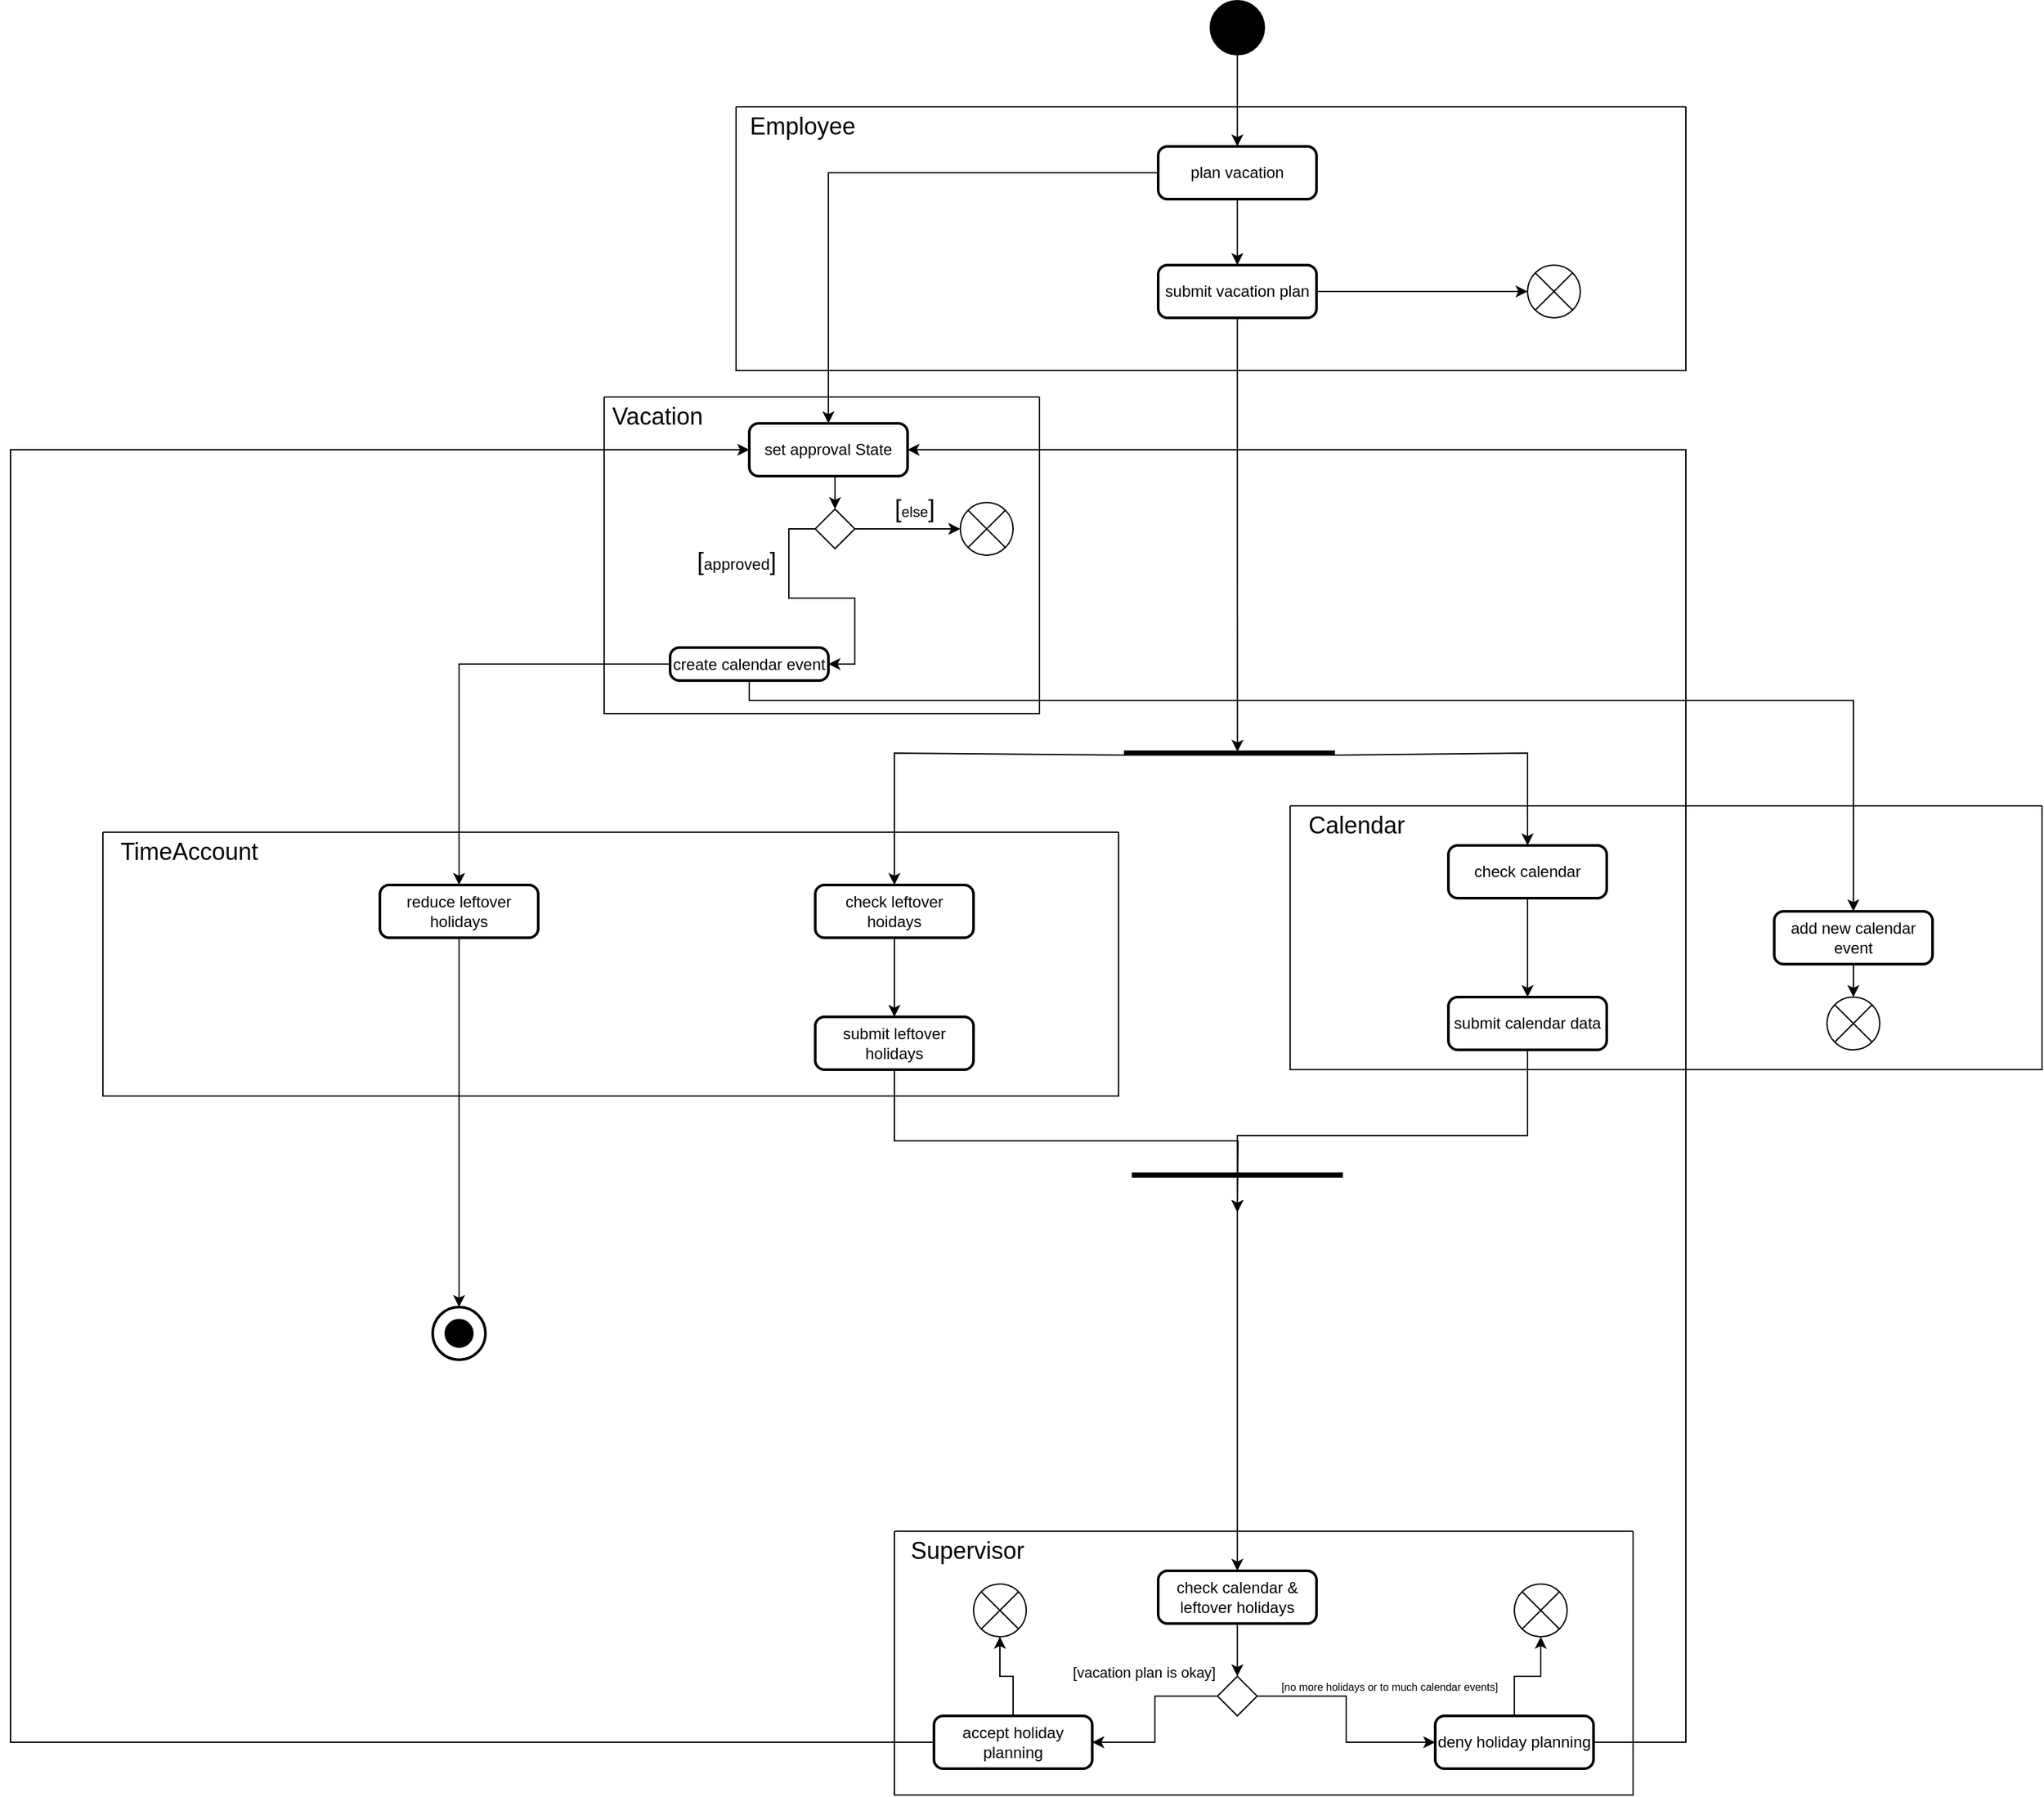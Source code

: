 <mxfile version="20.5.1" type="device"><diagram id="C5RBs43oDa-KdzZeNtuy" name="Page-1"><mxGraphModel dx="3213" dy="1466" grid="1" gridSize="10" guides="1" tooltips="1" connect="1" arrows="1" fold="1" page="1" pageScale="1" pageWidth="827" pageHeight="1169" math="0" shadow="0"><root><mxCell id="WIyWlLk6GJQsqaUBKTNV-0"/><mxCell id="WIyWlLk6GJQsqaUBKTNV-1" parent="WIyWlLk6GJQsqaUBKTNV-0"/><mxCell id="yqvw4LYJJ3VjSyPJJERv-12" style="edgeStyle=orthogonalEdgeStyle;rounded=0;orthogonalLoop=1;jettySize=auto;html=1;exitX=0.5;exitY=1;exitDx=0;exitDy=0;exitPerimeter=0;fontSize=18.0;" edge="1" parent="WIyWlLk6GJQsqaUBKTNV-1" source="yqvw4LYJJ3VjSyPJJERv-0" target="yqvw4LYJJ3VjSyPJJERv-3"><mxGeometry relative="1" as="geometry"/></mxCell><mxCell id="yqvw4LYJJ3VjSyPJJERv-0" value="" style="strokeWidth=2;html=1;shape=mxgraph.flowchart.start_2;whiteSpace=wrap;fillStyle=auto;fillColor=#000000;" vertex="1" parent="WIyWlLk6GJQsqaUBKTNV-1"><mxGeometry x="400" y="40" width="40" height="40" as="geometry"/></mxCell><mxCell id="yqvw4LYJJ3VjSyPJJERv-1" value="" style="swimlane;startSize=0;" vertex="1" parent="WIyWlLk6GJQsqaUBKTNV-1"><mxGeometry x="40" y="120" width="720" height="200" as="geometry"/></mxCell><mxCell id="yqvw4LYJJ3VjSyPJJERv-2" value="&lt;font style=&quot;font-size: 18.0px;&quot;&gt;Employee&lt;/font&gt;" style="text;html=1;align=center;verticalAlign=middle;resizable=0;points=[];autosize=1;strokeColor=none;fillColor=none;" vertex="1" parent="yqvw4LYJJ3VjSyPJJERv-1"><mxGeometry width="100" height="30" as="geometry"/></mxCell><mxCell id="yqvw4LYJJ3VjSyPJJERv-6" style="edgeStyle=orthogonalEdgeStyle;rounded=0;orthogonalLoop=1;jettySize=auto;html=1;exitX=0.5;exitY=1;exitDx=0;exitDy=0;fontSize=18.0;" edge="1" parent="yqvw4LYJJ3VjSyPJJERv-1" source="yqvw4LYJJ3VjSyPJJERv-3" target="yqvw4LYJJ3VjSyPJJERv-5"><mxGeometry relative="1" as="geometry"/></mxCell><mxCell id="yqvw4LYJJ3VjSyPJJERv-3" value="plan vacation" style="rounded=1;whiteSpace=wrap;html=1;absoluteArcSize=1;arcSize=14;strokeWidth=2;fillStyle=auto;fillColor=#FFFFFF;" vertex="1" parent="yqvw4LYJJ3VjSyPJJERv-1"><mxGeometry x="320" y="30" width="120" height="40" as="geometry"/></mxCell><mxCell id="yqvw4LYJJ3VjSyPJJERv-96" style="edgeStyle=orthogonalEdgeStyle;rounded=0;orthogonalLoop=1;jettySize=auto;html=1;exitX=1;exitY=0.5;exitDx=0;exitDy=0;entryX=0;entryY=0.5;entryDx=0;entryDy=0;entryPerimeter=0;fontSize=11;" edge="1" parent="yqvw4LYJJ3VjSyPJJERv-1" source="yqvw4LYJJ3VjSyPJJERv-5" target="yqvw4LYJJ3VjSyPJJERv-95"><mxGeometry relative="1" as="geometry"/></mxCell><mxCell id="yqvw4LYJJ3VjSyPJJERv-5" value="submit vacation plan" style="rounded=1;whiteSpace=wrap;html=1;absoluteArcSize=1;arcSize=14;strokeWidth=2;fillStyle=auto;fillColor=#FFFFFF;" vertex="1" parent="yqvw4LYJJ3VjSyPJJERv-1"><mxGeometry x="320" y="120" width="120" height="40" as="geometry"/></mxCell><mxCell id="yqvw4LYJJ3VjSyPJJERv-95" value="" style="verticalLabelPosition=bottom;verticalAlign=top;html=1;shape=mxgraph.flowchart.or;" vertex="1" parent="yqvw4LYJJ3VjSyPJJERv-1"><mxGeometry x="600" y="120" width="40" height="40" as="geometry"/></mxCell><mxCell id="yqvw4LYJJ3VjSyPJJERv-13" value="" style="line;strokeWidth=4;html=1;perimeter=backbonePerimeter;points=[];outlineConnect=0;fillStyle=auto;fillColor=#FFFFFF;" vertex="1" parent="WIyWlLk6GJQsqaUBKTNV-1"><mxGeometry x="334" y="600" width="160" height="20" as="geometry"/></mxCell><mxCell id="yqvw4LYJJ3VjSyPJJERv-14" style="edgeStyle=orthogonalEdgeStyle;rounded=0;orthogonalLoop=1;jettySize=auto;html=1;exitX=0.5;exitY=1;exitDx=0;exitDy=0;entryX=0.538;entryY=0.45;entryDx=0;entryDy=0;entryPerimeter=0;fontSize=18.0;" edge="1" parent="WIyWlLk6GJQsqaUBKTNV-1" source="yqvw4LYJJ3VjSyPJJERv-5" target="yqvw4LYJJ3VjSyPJJERv-13"><mxGeometry relative="1" as="geometry"/></mxCell><mxCell id="yqvw4LYJJ3VjSyPJJERv-15" value="" style="swimlane;startSize=0;fontSize=18.0;" vertex="1" parent="WIyWlLk6GJQsqaUBKTNV-1"><mxGeometry x="-440" y="670" width="770" height="200" as="geometry"/></mxCell><mxCell id="yqvw4LYJJ3VjSyPJJERv-35" style="edgeStyle=orthogonalEdgeStyle;rounded=0;orthogonalLoop=1;jettySize=auto;html=1;exitX=0.5;exitY=1;exitDx=0;exitDy=0;entryX=0.5;entryY=0;entryDx=0;entryDy=0;fontSize=18.0;" edge="1" parent="yqvw4LYJJ3VjSyPJJERv-15" source="yqvw4LYJJ3VjSyPJJERv-17" target="yqvw4LYJJ3VjSyPJJERv-34"><mxGeometry relative="1" as="geometry"/></mxCell><mxCell id="yqvw4LYJJ3VjSyPJJERv-17" value="check leftover hoidays" style="rounded=1;whiteSpace=wrap;html=1;absoluteArcSize=1;arcSize=14;strokeWidth=2;fillStyle=auto;fillColor=#FFFFFF;" vertex="1" parent="yqvw4LYJJ3VjSyPJJERv-15"><mxGeometry x="540" y="40" width="120" height="40" as="geometry"/></mxCell><mxCell id="yqvw4LYJJ3VjSyPJJERv-34" value="submit leftover holidays" style="rounded=1;whiteSpace=wrap;html=1;absoluteArcSize=1;arcSize=14;strokeWidth=2;fillStyle=auto;fillColor=#FFFFFF;" vertex="1" parent="yqvw4LYJJ3VjSyPJJERv-15"><mxGeometry x="540" y="140" width="120" height="40" as="geometry"/></mxCell><mxCell id="yqvw4LYJJ3VjSyPJJERv-16" value="TimeAccount" style="text;html=1;align=center;verticalAlign=middle;resizable=0;points=[];autosize=1;strokeColor=none;fillColor=none;fontSize=18.0;" vertex="1" parent="yqvw4LYJJ3VjSyPJJERv-15"><mxGeometry width="130" height="30" as="geometry"/></mxCell><mxCell id="yqvw4LYJJ3VjSyPJJERv-79" value="reduce leftover holidays" style="rounded=1;whiteSpace=wrap;html=1;absoluteArcSize=1;arcSize=14;strokeWidth=2;fillStyle=auto;fillColor=#FFFFFF;" vertex="1" parent="yqvw4LYJJ3VjSyPJJERv-15"><mxGeometry x="210" y="40" width="120" height="40" as="geometry"/></mxCell><mxCell id="yqvw4LYJJ3VjSyPJJERv-18" style="edgeStyle=orthogonalEdgeStyle;rounded=0;orthogonalLoop=1;jettySize=auto;html=1;fontSize=18.0;entryX=0.5;entryY=0;entryDx=0;entryDy=0;" edge="1" parent="WIyWlLk6GJQsqaUBKTNV-1" source="yqvw4LYJJ3VjSyPJJERv-13" target="yqvw4LYJJ3VjSyPJJERv-17"><mxGeometry relative="1" as="geometry"/></mxCell><mxCell id="yqvw4LYJJ3VjSyPJJERv-23" value="" style="swimlane;startSize=0;fontSize=18.0;" vertex="1" parent="WIyWlLk6GJQsqaUBKTNV-1"><mxGeometry x="460" y="650" width="570" height="200" as="geometry"/></mxCell><mxCell id="yqvw4LYJJ3VjSyPJJERv-36" style="edgeStyle=orthogonalEdgeStyle;rounded=0;orthogonalLoop=1;jettySize=auto;html=1;exitX=0.5;exitY=1;exitDx=0;exitDy=0;entryX=0.5;entryY=0;entryDx=0;entryDy=0;fontSize=18.0;" edge="1" parent="yqvw4LYJJ3VjSyPJJERv-23" source="yqvw4LYJJ3VjSyPJJERv-24" target="yqvw4LYJJ3VjSyPJJERv-33"><mxGeometry relative="1" as="geometry"/></mxCell><mxCell id="yqvw4LYJJ3VjSyPJJERv-24" value="check calendar" style="rounded=1;whiteSpace=wrap;html=1;absoluteArcSize=1;arcSize=14;strokeWidth=2;fillStyle=auto;fillColor=#FFFFFF;" vertex="1" parent="yqvw4LYJJ3VjSyPJJERv-23"><mxGeometry x="120" y="30" width="120" height="40" as="geometry"/></mxCell><mxCell id="yqvw4LYJJ3VjSyPJJERv-28" value="Calendar" style="text;html=1;align=center;verticalAlign=middle;resizable=0;points=[];autosize=1;strokeColor=none;fillColor=none;fontSize=18.0;" vertex="1" parent="yqvw4LYJJ3VjSyPJJERv-23"><mxGeometry width="100" height="30" as="geometry"/></mxCell><mxCell id="yqvw4LYJJ3VjSyPJJERv-33" value="submit calendar data" style="rounded=1;whiteSpace=wrap;html=1;absoluteArcSize=1;arcSize=14;strokeWidth=2;fillStyle=auto;fillColor=#FFFFFF;" vertex="1" parent="yqvw4LYJJ3VjSyPJJERv-23"><mxGeometry x="120" y="145" width="120" height="40" as="geometry"/></mxCell><mxCell id="yqvw4LYJJ3VjSyPJJERv-94" style="edgeStyle=orthogonalEdgeStyle;rounded=0;orthogonalLoop=1;jettySize=auto;html=1;exitX=0.5;exitY=1;exitDx=0;exitDy=0;entryX=0.5;entryY=0;entryDx=0;entryDy=0;entryPerimeter=0;fontSize=11;" edge="1" parent="yqvw4LYJJ3VjSyPJJERv-23" source="yqvw4LYJJ3VjSyPJJERv-85" target="yqvw4LYJJ3VjSyPJJERv-93"><mxGeometry relative="1" as="geometry"/></mxCell><mxCell id="yqvw4LYJJ3VjSyPJJERv-85" value="add new calendar event" style="rounded=1;whiteSpace=wrap;html=1;absoluteArcSize=1;arcSize=14;strokeWidth=2;fillStyle=auto;fillColor=#FFFFFF;" vertex="1" parent="yqvw4LYJJ3VjSyPJJERv-23"><mxGeometry x="367" y="80" width="120" height="40" as="geometry"/></mxCell><mxCell id="yqvw4LYJJ3VjSyPJJERv-93" value="" style="verticalLabelPosition=bottom;verticalAlign=top;html=1;shape=mxgraph.flowchart.or;" vertex="1" parent="yqvw4LYJJ3VjSyPJJERv-23"><mxGeometry x="407" y="145" width="40" height="40" as="geometry"/></mxCell><mxCell id="yqvw4LYJJ3VjSyPJJERv-30" style="edgeStyle=orthogonalEdgeStyle;rounded=0;orthogonalLoop=1;jettySize=auto;html=1;fontSize=18.0;entryX=0.5;entryY=0;entryDx=0;entryDy=0;" edge="1" parent="WIyWlLk6GJQsqaUBKTNV-1" source="yqvw4LYJJ3VjSyPJJERv-13" target="yqvw4LYJJ3VjSyPJJERv-24"><mxGeometry relative="1" as="geometry"/></mxCell><mxCell id="yqvw4LYJJ3VjSyPJJERv-37" value="" style="line;strokeWidth=4;html=1;perimeter=backbonePerimeter;points=[];outlineConnect=0;fillStyle=auto;fillColor=#FFFFFF;" vertex="1" parent="WIyWlLk6GJQsqaUBKTNV-1"><mxGeometry x="340" y="920" width="160" height="20" as="geometry"/></mxCell><mxCell id="yqvw4LYJJ3VjSyPJJERv-38" style="edgeStyle=orthogonalEdgeStyle;rounded=0;orthogonalLoop=1;jettySize=auto;html=1;exitX=0.5;exitY=1;exitDx=0;exitDy=0;fontSize=18.0;" edge="1" parent="WIyWlLk6GJQsqaUBKTNV-1" source="yqvw4LYJJ3VjSyPJJERv-34"><mxGeometry relative="1" as="geometry"><mxPoint x="420" y="958" as="targetPoint"/></mxGeometry></mxCell><mxCell id="yqvw4LYJJ3VjSyPJJERv-40" style="edgeStyle=orthogonalEdgeStyle;rounded=0;orthogonalLoop=1;jettySize=auto;html=1;exitX=0.5;exitY=1;exitDx=0;exitDy=0;fontSize=18.0;" edge="1" parent="WIyWlLk6GJQsqaUBKTNV-1" source="yqvw4LYJJ3VjSyPJJERv-33"><mxGeometry relative="1" as="geometry"><mxPoint x="420" y="958" as="targetPoint"/><Array as="points"><mxPoint x="640" y="900"/><mxPoint x="420" y="900"/></Array></mxGeometry></mxCell><mxCell id="yqvw4LYJJ3VjSyPJJERv-41" value="" style="swimlane;startSize=0;fontSize=18.0;" vertex="1" parent="WIyWlLk6GJQsqaUBKTNV-1"><mxGeometry x="160" y="1200" width="560" height="200" as="geometry"/></mxCell><mxCell id="yqvw4LYJJ3VjSyPJJERv-43" value="Supervisor" style="text;html=1;align=center;verticalAlign=middle;resizable=0;points=[];autosize=1;strokeColor=none;fillColor=none;fontSize=18.0;" vertex="1" parent="yqvw4LYJJ3VjSyPJJERv-41"><mxGeometry width="110" height="30" as="geometry"/></mxCell><mxCell id="yqvw4LYJJ3VjSyPJJERv-49" style="edgeStyle=orthogonalEdgeStyle;rounded=0;orthogonalLoop=1;jettySize=auto;html=1;exitX=0.5;exitY=1;exitDx=0;exitDy=0;entryX=0.5;entryY=0;entryDx=0;entryDy=0;fontSize=18.0;" edge="1" parent="yqvw4LYJJ3VjSyPJJERv-41" source="yqvw4LYJJ3VjSyPJJERv-44" target="yqvw4LYJJ3VjSyPJJERv-48"><mxGeometry relative="1" as="geometry"/></mxCell><mxCell id="yqvw4LYJJ3VjSyPJJERv-44" value="check calendar &amp;amp;&lt;br&gt;leftover holidays" style="rounded=1;whiteSpace=wrap;html=1;absoluteArcSize=1;arcSize=14;strokeWidth=2;fillStyle=auto;fillColor=#FFFFFF;" vertex="1" parent="yqvw4LYJJ3VjSyPJJERv-41"><mxGeometry x="200" y="30" width="120" height="40" as="geometry"/></mxCell><mxCell id="yqvw4LYJJ3VjSyPJJERv-52" style="edgeStyle=orthogonalEdgeStyle;rounded=0;orthogonalLoop=1;jettySize=auto;html=1;exitX=1;exitY=0.5;exitDx=0;exitDy=0;entryX=0;entryY=0.5;entryDx=0;entryDy=0;fontSize=18.0;" edge="1" parent="yqvw4LYJJ3VjSyPJJERv-41" source="yqvw4LYJJ3VjSyPJJERv-48" target="yqvw4LYJJ3VjSyPJJERv-50"><mxGeometry relative="1" as="geometry"/></mxCell><mxCell id="yqvw4LYJJ3VjSyPJJERv-61" style="edgeStyle=orthogonalEdgeStyle;rounded=0;orthogonalLoop=1;jettySize=auto;html=1;exitX=0;exitY=0.5;exitDx=0;exitDy=0;entryX=1;entryY=0.5;entryDx=0;entryDy=0;fontSize=8;" edge="1" parent="yqvw4LYJJ3VjSyPJJERv-41" source="yqvw4LYJJ3VjSyPJJERv-48" target="yqvw4LYJJ3VjSyPJJERv-60"><mxGeometry relative="1" as="geometry"/></mxCell><mxCell id="yqvw4LYJJ3VjSyPJJERv-48" value="" style="rhombus;whiteSpace=wrap;html=1;" vertex="1" parent="yqvw4LYJJ3VjSyPJJERv-41"><mxGeometry x="245" y="110" width="30" height="30" as="geometry"/></mxCell><mxCell id="yqvw4LYJJ3VjSyPJJERv-92" style="edgeStyle=orthogonalEdgeStyle;rounded=0;orthogonalLoop=1;jettySize=auto;html=1;exitX=0.5;exitY=0;exitDx=0;exitDy=0;entryX=0.5;entryY=1;entryDx=0;entryDy=0;entryPerimeter=0;fontSize=11;" edge="1" parent="yqvw4LYJJ3VjSyPJJERv-41" source="yqvw4LYJJ3VjSyPJJERv-50" target="yqvw4LYJJ3VjSyPJJERv-88"><mxGeometry relative="1" as="geometry"/></mxCell><mxCell id="yqvw4LYJJ3VjSyPJJERv-50" value="deny holiday planning" style="rounded=1;whiteSpace=wrap;html=1;absoluteArcSize=1;arcSize=14;strokeWidth=2;fillStyle=auto;fillColor=#FFFFFF;" vertex="1" parent="yqvw4LYJJ3VjSyPJJERv-41"><mxGeometry x="410" y="140" width="120" height="40" as="geometry"/></mxCell><mxCell id="yqvw4LYJJ3VjSyPJJERv-58" value="&lt;span style=&quot;font-size: 8px;&quot;&gt;[no more holidays or to much calendar events]&lt;/span&gt;" style="text;html=1;align=center;verticalAlign=middle;resizable=0;points=[];autosize=1;strokeColor=none;fillColor=none;fontSize=18.0;" vertex="1" parent="yqvw4LYJJ3VjSyPJJERv-41"><mxGeometry x="280" y="100" width="190" height="30" as="geometry"/></mxCell><mxCell id="yqvw4LYJJ3VjSyPJJERv-90" style="edgeStyle=orthogonalEdgeStyle;rounded=0;orthogonalLoop=1;jettySize=auto;html=1;exitX=0.5;exitY=0;exitDx=0;exitDy=0;entryX=0.5;entryY=1;entryDx=0;entryDy=0;entryPerimeter=0;fontSize=11;" edge="1" parent="yqvw4LYJJ3VjSyPJJERv-41" source="yqvw4LYJJ3VjSyPJJERv-60" target="yqvw4LYJJ3VjSyPJJERv-87"><mxGeometry relative="1" as="geometry"/></mxCell><mxCell id="yqvw4LYJJ3VjSyPJJERv-60" value="accept holiday planning" style="rounded=1;whiteSpace=wrap;html=1;absoluteArcSize=1;arcSize=14;strokeWidth=2;fillStyle=auto;fillColor=#FFFFFF;" vertex="1" parent="yqvw4LYJJ3VjSyPJJERv-41"><mxGeometry x="30" y="140" width="120" height="40" as="geometry"/></mxCell><mxCell id="yqvw4LYJJ3VjSyPJJERv-62" value="&lt;font style=&quot;font-size: 11px;&quot;&gt;[vacation plan is okay]&lt;/font&gt;" style="text;html=1;align=center;verticalAlign=middle;resizable=0;points=[];autosize=1;strokeColor=none;fillColor=none;fontSize=18.0;" vertex="1" parent="yqvw4LYJJ3VjSyPJJERv-41"><mxGeometry x="124" y="90" width="130" height="30" as="geometry"/></mxCell><mxCell id="yqvw4LYJJ3VjSyPJJERv-87" value="" style="verticalLabelPosition=bottom;verticalAlign=top;html=1;shape=mxgraph.flowchart.or;" vertex="1" parent="yqvw4LYJJ3VjSyPJJERv-41"><mxGeometry x="60" y="40" width="40" height="40" as="geometry"/></mxCell><mxCell id="yqvw4LYJJ3VjSyPJJERv-88" value="" style="verticalLabelPosition=bottom;verticalAlign=top;html=1;shape=mxgraph.flowchart.or;" vertex="1" parent="yqvw4LYJJ3VjSyPJJERv-41"><mxGeometry x="470" y="40" width="40" height="40" as="geometry"/></mxCell><mxCell id="yqvw4LYJJ3VjSyPJJERv-45" style="edgeStyle=orthogonalEdgeStyle;rounded=0;orthogonalLoop=1;jettySize=auto;html=1;fontSize=18.0;entryX=0.5;entryY=0;entryDx=0;entryDy=0;" edge="1" parent="WIyWlLk6GJQsqaUBKTNV-1"><mxGeometry relative="1" as="geometry"><mxPoint x="420" y="901" as="sourcePoint"/><mxPoint x="420" y="1230" as="targetPoint"/></mxGeometry></mxCell><mxCell id="yqvw4LYJJ3VjSyPJJERv-56" style="edgeStyle=orthogonalEdgeStyle;rounded=0;orthogonalLoop=1;jettySize=auto;html=1;fontSize=18.0;exitX=1;exitY=0.5;exitDx=0;exitDy=0;entryX=1;entryY=0.5;entryDx=0;entryDy=0;" edge="1" parent="WIyWlLk6GJQsqaUBKTNV-1" source="yqvw4LYJJ3VjSyPJJERv-50" target="yqvw4LYJJ3VjSyPJJERv-66"><mxGeometry relative="1" as="geometry"><mxPoint x="690" y="1260" as="sourcePoint"/><mxPoint x="480" y="170" as="targetPoint"/><Array as="points"><mxPoint x="760" y="1360"/><mxPoint x="760" y="380"/></Array></mxGeometry></mxCell><mxCell id="yqvw4LYJJ3VjSyPJJERv-64" value="" style="swimlane;startSize=0;fontSize=11;" vertex="1" parent="WIyWlLk6GJQsqaUBKTNV-1"><mxGeometry x="-60" y="340" width="330" height="240" as="geometry"/></mxCell><mxCell id="yqvw4LYJJ3VjSyPJJERv-65" value="&lt;font style=&quot;font-size: 18px;&quot;&gt;Vacation&lt;/font&gt;" style="text;html=1;align=center;verticalAlign=middle;resizable=0;points=[];autosize=1;strokeColor=none;fillColor=none;fontSize=11;" vertex="1" parent="yqvw4LYJJ3VjSyPJJERv-64"><mxGeometry x="-5" width="90" height="30" as="geometry"/></mxCell><mxCell id="yqvw4LYJJ3VjSyPJJERv-71" style="edgeStyle=orthogonalEdgeStyle;rounded=0;orthogonalLoop=1;jettySize=auto;html=1;exitX=0.5;exitY=1;exitDx=0;exitDy=0;entryX=0.5;entryY=0;entryDx=0;entryDy=0;fontSize=18;" edge="1" parent="yqvw4LYJJ3VjSyPJJERv-64" source="yqvw4LYJJ3VjSyPJJERv-66" target="yqvw4LYJJ3VjSyPJJERv-70"><mxGeometry relative="1" as="geometry"/></mxCell><mxCell id="yqvw4LYJJ3VjSyPJJERv-66" value="set approval State" style="rounded=1;whiteSpace=wrap;html=1;absoluteArcSize=1;arcSize=14;strokeWidth=2;fillStyle=auto;fillColor=#FFFFFF;" vertex="1" parent="yqvw4LYJJ3VjSyPJJERv-64"><mxGeometry x="110" y="20" width="120" height="40" as="geometry"/></mxCell><mxCell id="yqvw4LYJJ3VjSyPJJERv-73" style="edgeStyle=orthogonalEdgeStyle;rounded=0;orthogonalLoop=1;jettySize=auto;html=1;exitX=0;exitY=0.5;exitDx=0;exitDy=0;entryX=1;entryY=0.5;entryDx=0;entryDy=0;fontSize=18;" edge="1" parent="yqvw4LYJJ3VjSyPJJERv-64" source="yqvw4LYJJ3VjSyPJJERv-70" target="yqvw4LYJJ3VjSyPJJERv-72"><mxGeometry relative="1" as="geometry"><Array as="points"/></mxGeometry></mxCell><mxCell id="yqvw4LYJJ3VjSyPJJERv-75" style="edgeStyle=orthogonalEdgeStyle;rounded=0;orthogonalLoop=1;jettySize=auto;html=1;exitX=1;exitY=0.5;exitDx=0;exitDy=0;entryX=0;entryY=0.5;entryDx=0;entryDy=0;entryPerimeter=0;fontSize=18;" edge="1" parent="yqvw4LYJJ3VjSyPJJERv-64" source="yqvw4LYJJ3VjSyPJJERv-70" target="yqvw4LYJJ3VjSyPJJERv-74"><mxGeometry relative="1" as="geometry"/></mxCell><mxCell id="yqvw4LYJJ3VjSyPJJERv-70" value="" style="rhombus;whiteSpace=wrap;html=1;" vertex="1" parent="yqvw4LYJJ3VjSyPJJERv-64"><mxGeometry x="160" y="85" width="30" height="30" as="geometry"/></mxCell><mxCell id="yqvw4LYJJ3VjSyPJJERv-72" value="create calendar event" style="rounded=1;whiteSpace=wrap;html=1;absoluteArcSize=1;arcSize=14;strokeWidth=2;fillStyle=auto;fillColor=#FFFFFF;" vertex="1" parent="yqvw4LYJJ3VjSyPJJERv-64"><mxGeometry x="50" y="190" width="120" height="25" as="geometry"/></mxCell><mxCell id="yqvw4LYJJ3VjSyPJJERv-74" value="" style="verticalLabelPosition=bottom;verticalAlign=top;html=1;shape=mxgraph.flowchart.or;" vertex="1" parent="yqvw4LYJJ3VjSyPJJERv-64"><mxGeometry x="270" y="80" width="40" height="40" as="geometry"/></mxCell><mxCell id="yqvw4LYJJ3VjSyPJJERv-76" value="[&lt;font style=&quot;font-size: 12px;&quot;&gt;approved&lt;/font&gt;]" style="text;html=1;align=center;verticalAlign=middle;resizable=0;points=[];autosize=1;strokeColor=none;fillColor=none;fontSize=18;" vertex="1" parent="yqvw4LYJJ3VjSyPJJERv-64"><mxGeometry x="60" y="110" width="80" height="30" as="geometry"/></mxCell><mxCell id="yqvw4LYJJ3VjSyPJJERv-77" value="[&lt;font style=&quot;font-size: 11px;&quot;&gt;else&lt;/font&gt;]" style="text;html=1;align=center;verticalAlign=middle;resizable=0;points=[];autosize=1;strokeColor=none;fillColor=none;fontSize=18;" vertex="1" parent="yqvw4LYJJ3VjSyPJJERv-64"><mxGeometry x="210" y="70" width="50" height="30" as="geometry"/></mxCell><mxCell id="yqvw4LYJJ3VjSyPJJERv-78" style="edgeStyle=orthogonalEdgeStyle;rounded=0;orthogonalLoop=1;jettySize=auto;html=1;exitX=0;exitY=0.5;exitDx=0;exitDy=0;fontSize=11;" edge="1" parent="WIyWlLk6GJQsqaUBKTNV-1" source="yqvw4LYJJ3VjSyPJJERv-3" target="yqvw4LYJJ3VjSyPJJERv-66"><mxGeometry relative="1" as="geometry"/></mxCell><mxCell id="yqvw4LYJJ3VjSyPJJERv-80" style="edgeStyle=orthogonalEdgeStyle;rounded=0;orthogonalLoop=1;jettySize=auto;html=1;exitX=0;exitY=0.5;exitDx=0;exitDy=0;fontSize=11;" edge="1" parent="WIyWlLk6GJQsqaUBKTNV-1" source="yqvw4LYJJ3VjSyPJJERv-72" target="yqvw4LYJJ3VjSyPJJERv-79"><mxGeometry relative="1" as="geometry"/></mxCell><mxCell id="yqvw4LYJJ3VjSyPJJERv-81" style="edgeStyle=orthogonalEdgeStyle;rounded=0;orthogonalLoop=1;jettySize=auto;html=1;exitX=0;exitY=0.5;exitDx=0;exitDy=0;entryX=0;entryY=0.5;entryDx=0;entryDy=0;fontSize=11;" edge="1" parent="WIyWlLk6GJQsqaUBKTNV-1" source="yqvw4LYJJ3VjSyPJJERv-60" target="yqvw4LYJJ3VjSyPJJERv-66"><mxGeometry relative="1" as="geometry"><Array as="points"><mxPoint x="-510" y="1360"/><mxPoint x="-510" y="380"/></Array></mxGeometry></mxCell><mxCell id="yqvw4LYJJ3VjSyPJJERv-82" style="edgeStyle=orthogonalEdgeStyle;rounded=0;orthogonalLoop=1;jettySize=auto;html=1;exitX=0.5;exitY=1;exitDx=0;exitDy=0;fontSize=11;" edge="1" parent="WIyWlLk6GJQsqaUBKTNV-1" source="yqvw4LYJJ3VjSyPJJERv-79"><mxGeometry relative="1" as="geometry"><mxPoint x="-170" y="1030" as="targetPoint"/></mxGeometry></mxCell><mxCell id="yqvw4LYJJ3VjSyPJJERv-83" value="" style="strokeWidth=2;html=1;shape=mxgraph.flowchart.start_2;whiteSpace=wrap;fillStyle=auto;fillColor=#FFFFFF;" vertex="1" parent="WIyWlLk6GJQsqaUBKTNV-1"><mxGeometry x="-190" y="1030" width="40" height="40" as="geometry"/></mxCell><mxCell id="yqvw4LYJJ3VjSyPJJERv-84" value="" style="strokeWidth=2;html=1;shape=mxgraph.flowchart.start_2;whiteSpace=wrap;fillStyle=auto;fillColor=#000000;" vertex="1" parent="WIyWlLk6GJQsqaUBKTNV-1"><mxGeometry x="-180" y="1040" width="20" height="20" as="geometry"/></mxCell><mxCell id="yqvw4LYJJ3VjSyPJJERv-86" style="edgeStyle=orthogonalEdgeStyle;rounded=0;orthogonalLoop=1;jettySize=auto;html=1;exitX=0.5;exitY=1;exitDx=0;exitDy=0;entryX=0.5;entryY=0;entryDx=0;entryDy=0;fontSize=11;" edge="1" parent="WIyWlLk6GJQsqaUBKTNV-1" source="yqvw4LYJJ3VjSyPJJERv-72" target="yqvw4LYJJ3VjSyPJJERv-85"><mxGeometry relative="1" as="geometry"><Array as="points"><mxPoint x="50" y="570"/><mxPoint x="887" y="570"/></Array></mxGeometry></mxCell></root></mxGraphModel></diagram></mxfile>